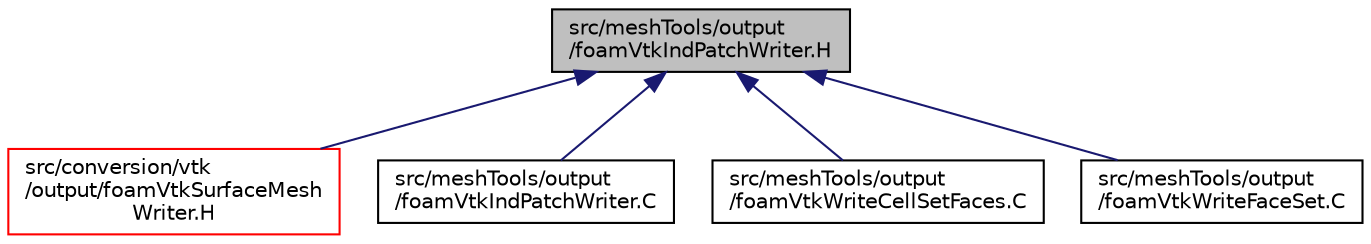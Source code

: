 digraph "src/meshTools/output/foamVtkIndPatchWriter.H"
{
  bgcolor="transparent";
  edge [fontname="Helvetica",fontsize="10",labelfontname="Helvetica",labelfontsize="10"];
  node [fontname="Helvetica",fontsize="10",shape=record];
  Node1 [label="src/meshTools/output\l/foamVtkIndPatchWriter.H",height=0.2,width=0.4,color="black", fillcolor="grey75", style="filled" fontcolor="black"];
  Node1 -> Node2 [dir="back",color="midnightblue",fontsize="10",style="solid",fontname="Helvetica"];
  Node2 [label="src/conversion/vtk\l/output/foamVtkSurfaceMesh\lWriter.H",height=0.2,width=0.4,color="red",URL="$foamVtkSurfaceMeshWriter_8H.html"];
  Node1 -> Node3 [dir="back",color="midnightblue",fontsize="10",style="solid",fontname="Helvetica"];
  Node3 [label="src/meshTools/output\l/foamVtkIndPatchWriter.C",height=0.2,width=0.4,color="black",URL="$foamVtkIndPatchWriter_8C.html"];
  Node1 -> Node4 [dir="back",color="midnightblue",fontsize="10",style="solid",fontname="Helvetica"];
  Node4 [label="src/meshTools/output\l/foamVtkWriteCellSetFaces.C",height=0.2,width=0.4,color="black",URL="$foamVtkWriteCellSetFaces_8C.html"];
  Node1 -> Node5 [dir="back",color="midnightblue",fontsize="10",style="solid",fontname="Helvetica"];
  Node5 [label="src/meshTools/output\l/foamVtkWriteFaceSet.C",height=0.2,width=0.4,color="black",URL="$foamVtkWriteFaceSet_8C.html"];
}
